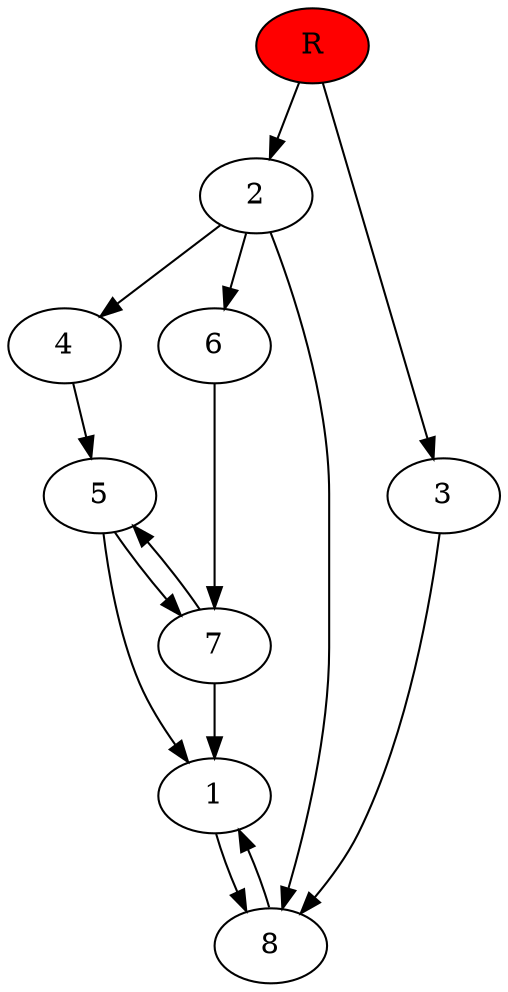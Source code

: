 digraph prb37113 {
	1
	2
	3
	4
	5
	6
	7
	8
	R [fillcolor="#ff0000" style=filled]
	1 -> 8
	2 -> 4
	2 -> 6
	2 -> 8
	3 -> 8
	4 -> 5
	5 -> 1
	5 -> 7
	6 -> 7
	7 -> 1
	7 -> 5
	8 -> 1
	R -> 2
	R -> 3
}
